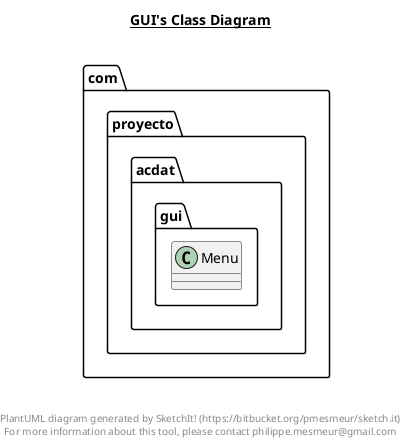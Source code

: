 @startuml

title __GUI's Class Diagram__\n

  namespace com.proyecto.acdat {
    namespace gui {
      class com.proyecto.acdat.gui.Menu {
      }
    }
  }
  



right footer


PlantUML diagram generated by SketchIt! (https://bitbucket.org/pmesmeur/sketch.it)
For more information about this tool, please contact philippe.mesmeur@gmail.com
endfooter

@enduml
